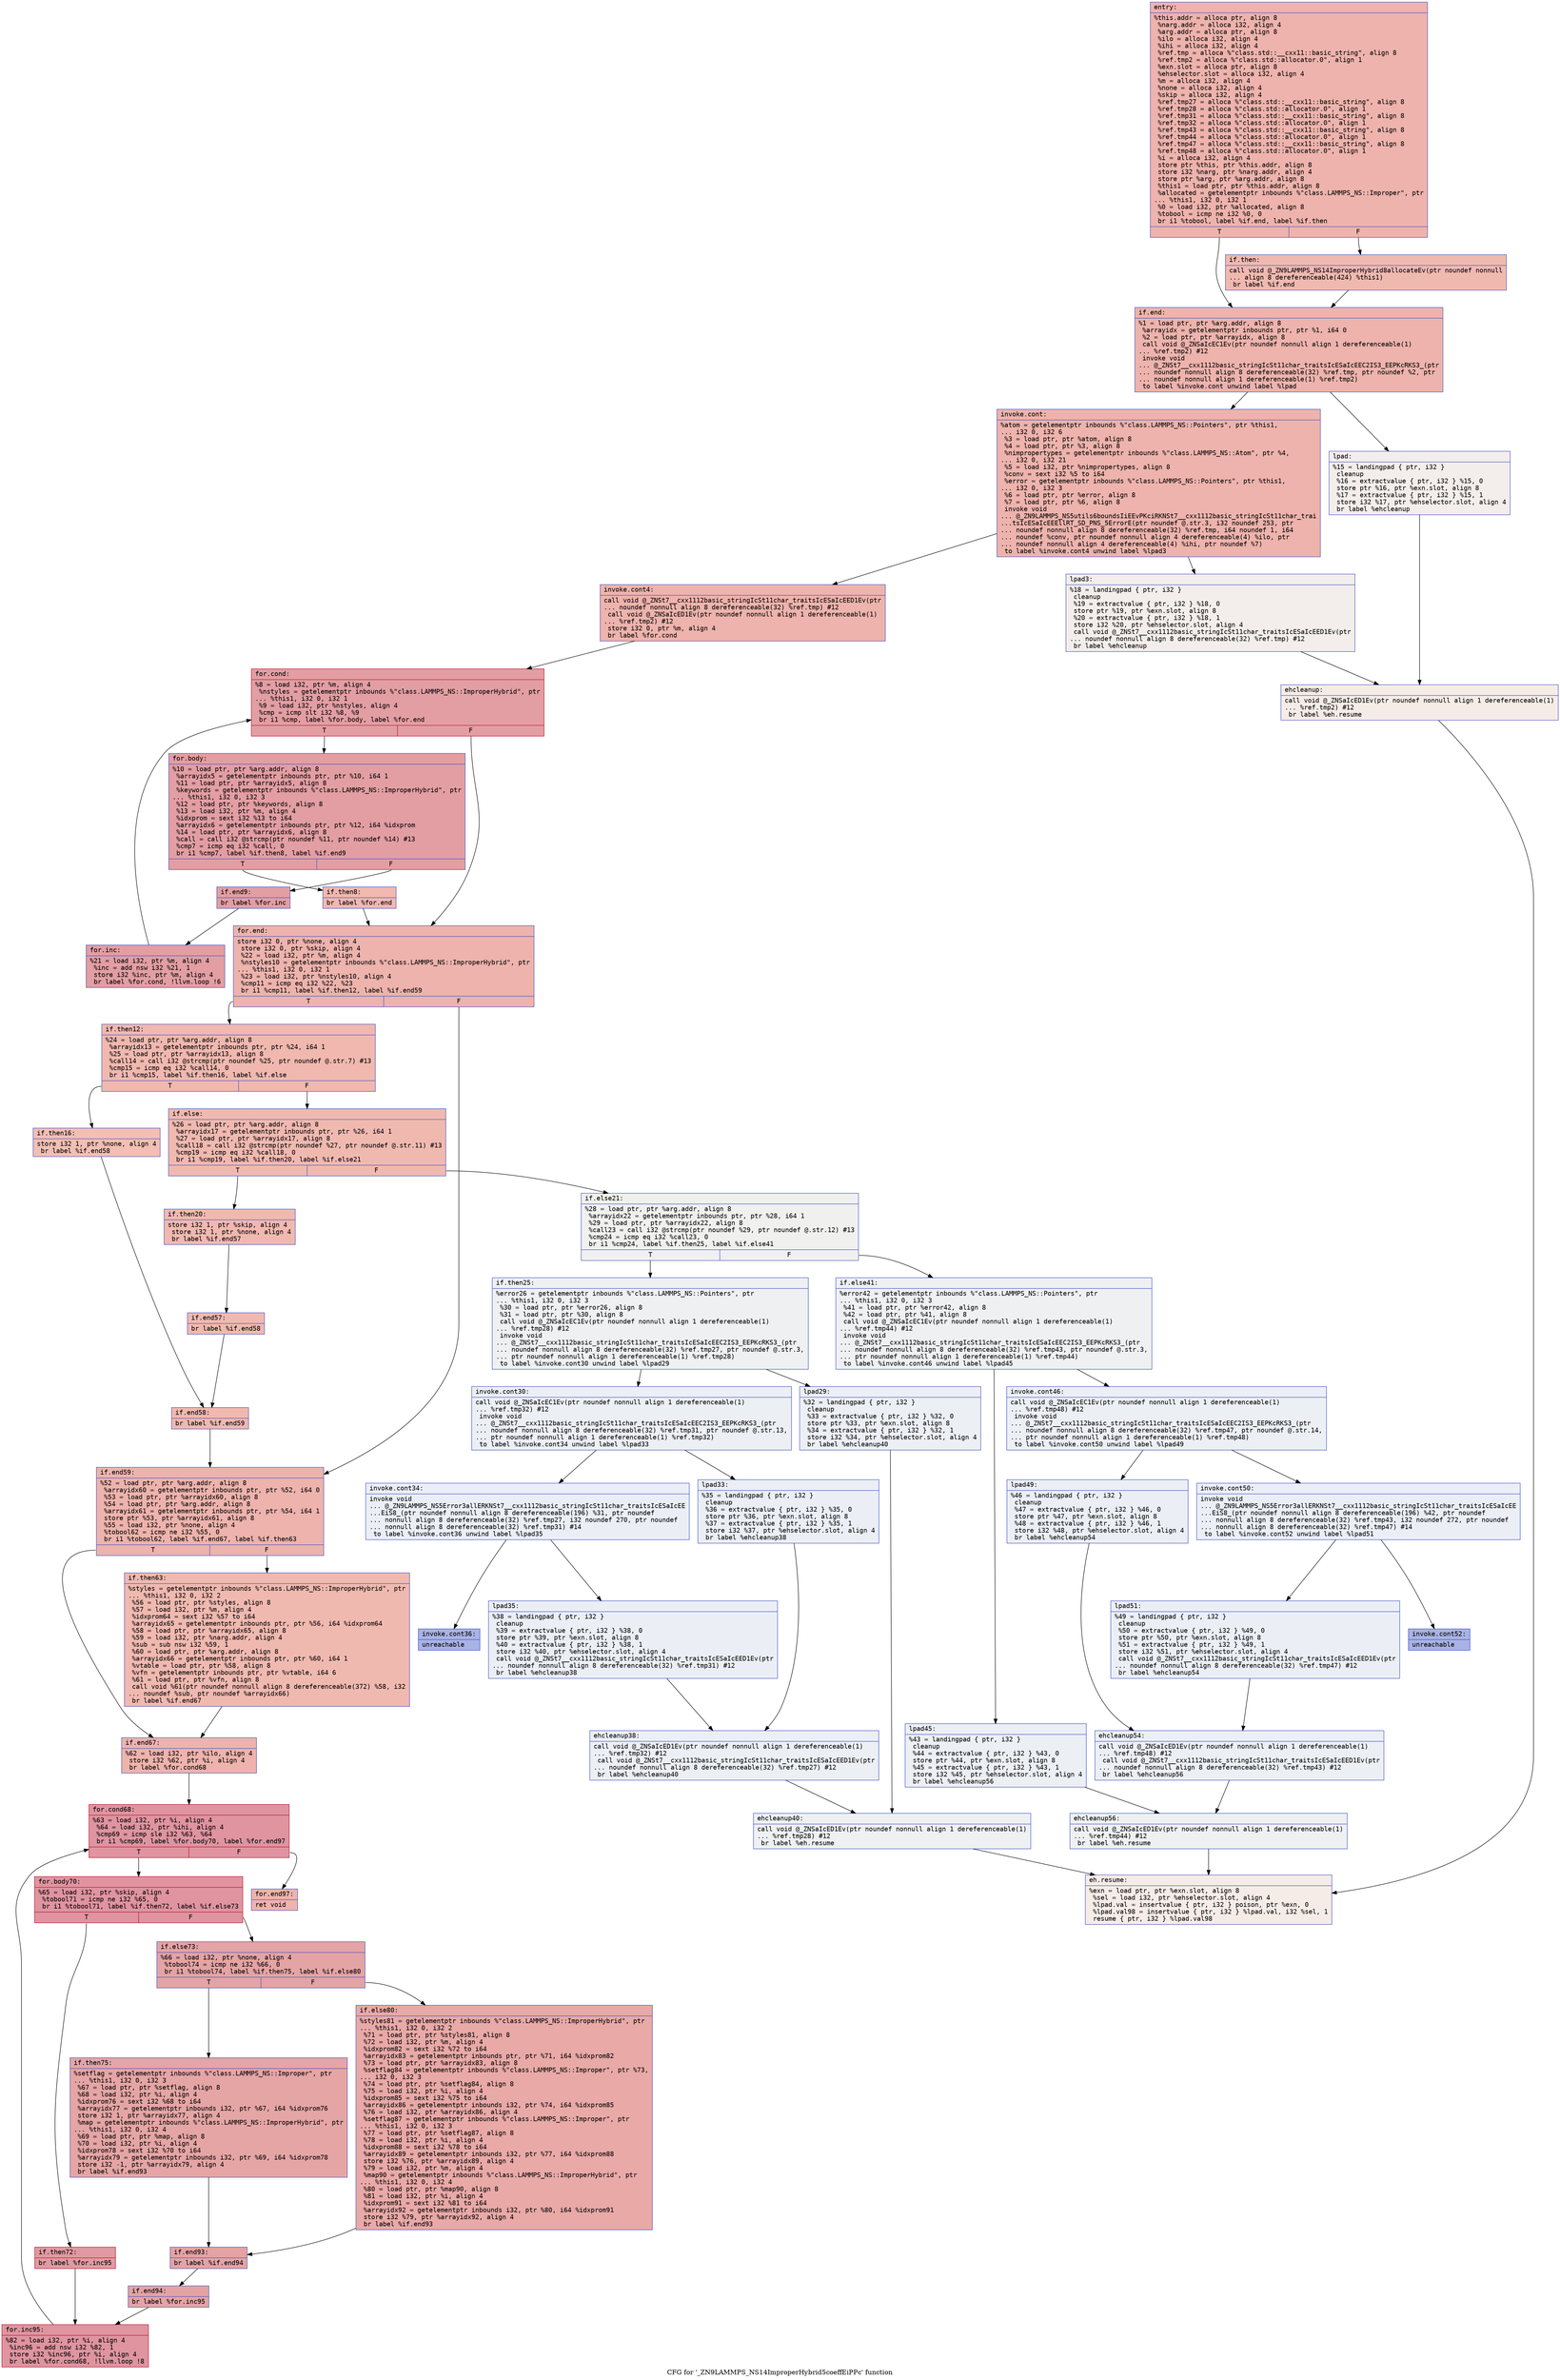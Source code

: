digraph "CFG for '_ZN9LAMMPS_NS14ImproperHybrid5coeffEiPPc' function" {
	label="CFG for '_ZN9LAMMPS_NS14ImproperHybrid5coeffEiPPc' function";

	Node0x558339189a40 [shape=record,color="#3d50c3ff", style=filled, fillcolor="#d6524470" fontname="Courier",label="{entry:\l|  %this.addr = alloca ptr, align 8\l  %narg.addr = alloca i32, align 4\l  %arg.addr = alloca ptr, align 8\l  %ilo = alloca i32, align 4\l  %ihi = alloca i32, align 4\l  %ref.tmp = alloca %\"class.std::__cxx11::basic_string\", align 8\l  %ref.tmp2 = alloca %\"class.std::allocator.0\", align 1\l  %exn.slot = alloca ptr, align 8\l  %ehselector.slot = alloca i32, align 4\l  %m = alloca i32, align 4\l  %none = alloca i32, align 4\l  %skip = alloca i32, align 4\l  %ref.tmp27 = alloca %\"class.std::__cxx11::basic_string\", align 8\l  %ref.tmp28 = alloca %\"class.std::allocator.0\", align 1\l  %ref.tmp31 = alloca %\"class.std::__cxx11::basic_string\", align 8\l  %ref.tmp32 = alloca %\"class.std::allocator.0\", align 1\l  %ref.tmp43 = alloca %\"class.std::__cxx11::basic_string\", align 8\l  %ref.tmp44 = alloca %\"class.std::allocator.0\", align 1\l  %ref.tmp47 = alloca %\"class.std::__cxx11::basic_string\", align 8\l  %ref.tmp48 = alloca %\"class.std::allocator.0\", align 1\l  %i = alloca i32, align 4\l  store ptr %this, ptr %this.addr, align 8\l  store i32 %narg, ptr %narg.addr, align 4\l  store ptr %arg, ptr %arg.addr, align 8\l  %this1 = load ptr, ptr %this.addr, align 8\l  %allocated = getelementptr inbounds %\"class.LAMMPS_NS::Improper\", ptr\l... %this1, i32 0, i32 1\l  %0 = load i32, ptr %allocated, align 8\l  %tobool = icmp ne i32 %0, 0\l  br i1 %tobool, label %if.end, label %if.then\l|{<s0>T|<s1>F}}"];
	Node0x558339189a40:s0 -> Node0x55833918ae80[tooltip="entry -> if.end\nProbability 62.50%" ];
	Node0x558339189a40:s1 -> Node0x55833918aef0[tooltip="entry -> if.then\nProbability 37.50%" ];
	Node0x55833918aef0 [shape=record,color="#3d50c3ff", style=filled, fillcolor="#de614d70" fontname="Courier",label="{if.then:\l|  call void @_ZN9LAMMPS_NS14ImproperHybrid8allocateEv(ptr noundef nonnull\l... align 8 dereferenceable(424) %this1)\l  br label %if.end\l}"];
	Node0x55833918aef0 -> Node0x55833918ae80[tooltip="if.then -> if.end\nProbability 100.00%" ];
	Node0x55833918ae80 [shape=record,color="#3d50c3ff", style=filled, fillcolor="#d6524470" fontname="Courier",label="{if.end:\l|  %1 = load ptr, ptr %arg.addr, align 8\l  %arrayidx = getelementptr inbounds ptr, ptr %1, i64 0\l  %2 = load ptr, ptr %arrayidx, align 8\l  call void @_ZNSaIcEC1Ev(ptr noundef nonnull align 1 dereferenceable(1)\l... %ref.tmp2) #12\l  invoke void\l... @_ZNSt7__cxx1112basic_stringIcSt11char_traitsIcESaIcEEC2IS3_EEPKcRKS3_(ptr\l... noundef nonnull align 8 dereferenceable(32) %ref.tmp, ptr noundef %2, ptr\l... noundef nonnull align 1 dereferenceable(1) %ref.tmp2)\l          to label %invoke.cont unwind label %lpad\l}"];
	Node0x55833918ae80 -> Node0x55833918b4c0[tooltip="if.end -> invoke.cont\nProbability 100.00%" ];
	Node0x55833918ae80 -> Node0x55833918b540[tooltip="if.end -> lpad\nProbability 0.00%" ];
	Node0x55833918b4c0 [shape=record,color="#3d50c3ff", style=filled, fillcolor="#d6524470" fontname="Courier",label="{invoke.cont:\l|  %atom = getelementptr inbounds %\"class.LAMMPS_NS::Pointers\", ptr %this1,\l... i32 0, i32 6\l  %3 = load ptr, ptr %atom, align 8\l  %4 = load ptr, ptr %3, align 8\l  %nimpropertypes = getelementptr inbounds %\"class.LAMMPS_NS::Atom\", ptr %4,\l... i32 0, i32 21\l  %5 = load i32, ptr %nimpropertypes, align 8\l  %conv = sext i32 %5 to i64\l  %error = getelementptr inbounds %\"class.LAMMPS_NS::Pointers\", ptr %this1,\l... i32 0, i32 3\l  %6 = load ptr, ptr %error, align 8\l  %7 = load ptr, ptr %6, align 8\l  invoke void\l... @_ZN9LAMMPS_NS5utils6boundsIiEEvPKciRKNSt7__cxx1112basic_stringIcSt11char_trai\l...tsIcESaIcEEEllRT_SD_PNS_5ErrorE(ptr noundef @.str.3, i32 noundef 253, ptr\l... noundef nonnull align 8 dereferenceable(32) %ref.tmp, i64 noundef 1, i64\l... noundef %conv, ptr noundef nonnull align 4 dereferenceable(4) %ilo, ptr\l... noundef nonnull align 4 dereferenceable(4) %ihi, ptr noundef %7)\l          to label %invoke.cont4 unwind label %lpad3\l}"];
	Node0x55833918b4c0 -> Node0x55833918b470[tooltip="invoke.cont -> invoke.cont4\nProbability 100.00%" ];
	Node0x55833918b4c0 -> Node0x55833918bda0[tooltip="invoke.cont -> lpad3\nProbability 0.00%" ];
	Node0x55833918b470 [shape=record,color="#3d50c3ff", style=filled, fillcolor="#d6524470" fontname="Courier",label="{invoke.cont4:\l|  call void @_ZNSt7__cxx1112basic_stringIcSt11char_traitsIcESaIcEED1Ev(ptr\l... noundef nonnull align 8 dereferenceable(32) %ref.tmp) #12\l  call void @_ZNSaIcED1Ev(ptr noundef nonnull align 1 dereferenceable(1)\l... %ref.tmp2) #12\l  store i32 0, ptr %m, align 4\l  br label %for.cond\l}"];
	Node0x55833918b470 -> Node0x55833918c4c0[tooltip="invoke.cont4 -> for.cond\nProbability 100.00%" ];
	Node0x55833918c4c0 [shape=record,color="#b70d28ff", style=filled, fillcolor="#be242e70" fontname="Courier",label="{for.cond:\l|  %8 = load i32, ptr %m, align 4\l  %nstyles = getelementptr inbounds %\"class.LAMMPS_NS::ImproperHybrid\", ptr\l... %this1, i32 0, i32 1\l  %9 = load i32, ptr %nstyles, align 4\l  %cmp = icmp slt i32 %8, %9\l  br i1 %cmp, label %for.body, label %for.end\l|{<s0>T|<s1>F}}"];
	Node0x55833918c4c0:s0 -> Node0x55833918c6e0[tooltip="for.cond -> for.body\nProbability 96.88%" ];
	Node0x55833918c4c0:s1 -> Node0x55833918c760[tooltip="for.cond -> for.end\nProbability 3.12%" ];
	Node0x55833918c6e0 [shape=record,color="#3d50c3ff", style=filled, fillcolor="#be242e70" fontname="Courier",label="{for.body:\l|  %10 = load ptr, ptr %arg.addr, align 8\l  %arrayidx5 = getelementptr inbounds ptr, ptr %10, i64 1\l  %11 = load ptr, ptr %arrayidx5, align 8\l  %keywords = getelementptr inbounds %\"class.LAMMPS_NS::ImproperHybrid\", ptr\l... %this1, i32 0, i32 3\l  %12 = load ptr, ptr %keywords, align 8\l  %13 = load i32, ptr %m, align 4\l  %idxprom = sext i32 %13 to i64\l  %arrayidx6 = getelementptr inbounds ptr, ptr %12, i64 %idxprom\l  %14 = load ptr, ptr %arrayidx6, align 8\l  %call = call i32 @strcmp(ptr noundef %11, ptr noundef %14) #13\l  %cmp7 = icmp eq i32 %call, 0\l  br i1 %cmp7, label %if.then8, label %if.end9\l|{<s0>T|<s1>F}}"];
	Node0x55833918c6e0:s0 -> Node0x55833918aa10[tooltip="for.body -> if.then8\nProbability 3.12%" ];
	Node0x55833918c6e0:s1 -> Node0x55833918aa90[tooltip="for.body -> if.end9\nProbability 96.88%" ];
	Node0x55833918aa10 [shape=record,color="#3d50c3ff", style=filled, fillcolor="#dc5d4a70" fontname="Courier",label="{if.then8:\l|  br label %for.end\l}"];
	Node0x55833918aa10 -> Node0x55833918c760[tooltip="if.then8 -> for.end\nProbability 100.00%" ];
	Node0x55833918b540 [shape=record,color="#3d50c3ff", style=filled, fillcolor="#e5d8d170" fontname="Courier",label="{lpad:\l|  %15 = landingpad \{ ptr, i32 \}\l          cleanup\l  %16 = extractvalue \{ ptr, i32 \} %15, 0\l  store ptr %16, ptr %exn.slot, align 8\l  %17 = extractvalue \{ ptr, i32 \} %15, 1\l  store i32 %17, ptr %ehselector.slot, align 4\l  br label %ehcleanup\l}"];
	Node0x55833918b540 -> Node0x55833918d840[tooltip="lpad -> ehcleanup\nProbability 100.00%" ];
	Node0x55833918bda0 [shape=record,color="#3d50c3ff", style=filled, fillcolor="#e5d8d170" fontname="Courier",label="{lpad3:\l|  %18 = landingpad \{ ptr, i32 \}\l          cleanup\l  %19 = extractvalue \{ ptr, i32 \} %18, 0\l  store ptr %19, ptr %exn.slot, align 8\l  %20 = extractvalue \{ ptr, i32 \} %18, 1\l  store i32 %20, ptr %ehselector.slot, align 4\l  call void @_ZNSt7__cxx1112basic_stringIcSt11char_traitsIcESaIcEED1Ev(ptr\l... noundef nonnull align 8 dereferenceable(32) %ref.tmp) #12\l  br label %ehcleanup\l}"];
	Node0x55833918bda0 -> Node0x55833918d840[tooltip="lpad3 -> ehcleanup\nProbability 100.00%" ];
	Node0x55833918d840 [shape=record,color="#3d50c3ff", style=filled, fillcolor="#ead5c970" fontname="Courier",label="{ehcleanup:\l|  call void @_ZNSaIcED1Ev(ptr noundef nonnull align 1 dereferenceable(1)\l... %ref.tmp2) #12\l  br label %eh.resume\l}"];
	Node0x55833918d840 -> Node0x55833918de60[tooltip="ehcleanup -> eh.resume\nProbability 100.00%" ];
	Node0x55833918aa90 [shape=record,color="#3d50c3ff", style=filled, fillcolor="#be242e70" fontname="Courier",label="{if.end9:\l|  br label %for.inc\l}"];
	Node0x55833918aa90 -> Node0x55833918df20[tooltip="if.end9 -> for.inc\nProbability 100.00%" ];
	Node0x55833918df20 [shape=record,color="#3d50c3ff", style=filled, fillcolor="#be242e70" fontname="Courier",label="{for.inc:\l|  %21 = load i32, ptr %m, align 4\l  %inc = add nsw i32 %21, 1\l  store i32 %inc, ptr %m, align 4\l  br label %for.cond, !llvm.loop !6\l}"];
	Node0x55833918df20 -> Node0x55833918c4c0[tooltip="for.inc -> for.cond\nProbability 100.00%" ];
	Node0x55833918c760 [shape=record,color="#3d50c3ff", style=filled, fillcolor="#d6524470" fontname="Courier",label="{for.end:\l|  store i32 0, ptr %none, align 4\l  store i32 0, ptr %skip, align 4\l  %22 = load i32, ptr %m, align 4\l  %nstyles10 = getelementptr inbounds %\"class.LAMMPS_NS::ImproperHybrid\", ptr\l... %this1, i32 0, i32 1\l  %23 = load i32, ptr %nstyles10, align 4\l  %cmp11 = icmp eq i32 %22, %23\l  br i1 %cmp11, label %if.then12, label %if.end59\l|{<s0>T|<s1>F}}"];
	Node0x55833918c760:s0 -> Node0x55833918e690[tooltip="for.end -> if.then12\nProbability 50.00%" ];
	Node0x55833918c760:s1 -> Node0x55833918e710[tooltip="for.end -> if.end59\nProbability 50.00%" ];
	Node0x55833918e690 [shape=record,color="#3d50c3ff", style=filled, fillcolor="#dc5d4a70" fontname="Courier",label="{if.then12:\l|  %24 = load ptr, ptr %arg.addr, align 8\l  %arrayidx13 = getelementptr inbounds ptr, ptr %24, i64 1\l  %25 = load ptr, ptr %arrayidx13, align 8\l  %call14 = call i32 @strcmp(ptr noundef %25, ptr noundef @.str.7) #13\l  %cmp15 = icmp eq i32 %call14, 0\l  br i1 %cmp15, label %if.then16, label %if.else\l|{<s0>T|<s1>F}}"];
	Node0x55833918e690:s0 -> Node0x55833918ec10[tooltip="if.then12 -> if.then16\nProbability 37.50%" ];
	Node0x55833918e690:s1 -> Node0x55833918ec90[tooltip="if.then12 -> if.else\nProbability 62.50%" ];
	Node0x55833918ec10 [shape=record,color="#3d50c3ff", style=filled, fillcolor="#e36c5570" fontname="Courier",label="{if.then16:\l|  store i32 1, ptr %none, align 4\l  br label %if.end58\l}"];
	Node0x55833918ec10 -> Node0x55833918eeb0[tooltip="if.then16 -> if.end58\nProbability 100.00%" ];
	Node0x55833918ec90 [shape=record,color="#3d50c3ff", style=filled, fillcolor="#de614d70" fontname="Courier",label="{if.else:\l|  %26 = load ptr, ptr %arg.addr, align 8\l  %arrayidx17 = getelementptr inbounds ptr, ptr %26, i64 1\l  %27 = load ptr, ptr %arrayidx17, align 8\l  %call18 = call i32 @strcmp(ptr noundef %27, ptr noundef @.str.11) #13\l  %cmp19 = icmp eq i32 %call18, 0\l  br i1 %cmp19, label %if.then20, label %if.else21\l|{<s0>T|<s1>F}}"];
	Node0x55833918ec90:s0 -> Node0x55833918f370[tooltip="if.else -> if.then20\nProbability 100.00%" ];
	Node0x55833918ec90:s1 -> Node0x55833918f3f0[tooltip="if.else -> if.else21\nProbability 0.00%" ];
	Node0x55833918f370 [shape=record,color="#3d50c3ff", style=filled, fillcolor="#de614d70" fontname="Courier",label="{if.then20:\l|  store i32 1, ptr %skip, align 4\l  store i32 1, ptr %none, align 4\l  br label %if.end57\l}"];
	Node0x55833918f370 -> Node0x55833918f6c0[tooltip="if.then20 -> if.end57\nProbability 100.00%" ];
	Node0x55833918f3f0 [shape=record,color="#3d50c3ff", style=filled, fillcolor="#dedcdb70" fontname="Courier",label="{if.else21:\l|  %28 = load ptr, ptr %arg.addr, align 8\l  %arrayidx22 = getelementptr inbounds ptr, ptr %28, i64 1\l  %29 = load ptr, ptr %arrayidx22, align 8\l  %call23 = call i32 @strcmp(ptr noundef %29, ptr noundef @.str.12) #13\l  %cmp24 = icmp eq i32 %call23, 0\l  br i1 %cmp24, label %if.then25, label %if.else41\l|{<s0>T|<s1>F}}"];
	Node0x55833918f3f0:s0 -> Node0x55833918fb80[tooltip="if.else21 -> if.then25\nProbability 50.00%" ];
	Node0x55833918f3f0:s1 -> Node0x55833918fc00[tooltip="if.else21 -> if.else41\nProbability 50.00%" ];
	Node0x55833918fb80 [shape=record,color="#3d50c3ff", style=filled, fillcolor="#d9dce170" fontname="Courier",label="{if.then25:\l|  %error26 = getelementptr inbounds %\"class.LAMMPS_NS::Pointers\", ptr\l... %this1, i32 0, i32 3\l  %30 = load ptr, ptr %error26, align 8\l  %31 = load ptr, ptr %30, align 8\l  call void @_ZNSaIcEC1Ev(ptr noundef nonnull align 1 dereferenceable(1)\l... %ref.tmp28) #12\l  invoke void\l... @_ZNSt7__cxx1112basic_stringIcSt11char_traitsIcESaIcEEC2IS3_EEPKcRKS3_(ptr\l... noundef nonnull align 8 dereferenceable(32) %ref.tmp27, ptr noundef @.str.3,\l... ptr noundef nonnull align 1 dereferenceable(1) %ref.tmp28)\l          to label %invoke.cont30 unwind label %lpad29\l}"];
	Node0x55833918fb80 -> Node0x5583391900f0[tooltip="if.then25 -> invoke.cont30\nProbability 50.00%" ];
	Node0x55833918fb80 -> Node0x558339190170[tooltip="if.then25 -> lpad29\nProbability 50.00%" ];
	Node0x5583391900f0 [shape=record,color="#3d50c3ff", style=filled, fillcolor="#d4dbe670" fontname="Courier",label="{invoke.cont30:\l|  call void @_ZNSaIcEC1Ev(ptr noundef nonnull align 1 dereferenceable(1)\l... %ref.tmp32) #12\l  invoke void\l... @_ZNSt7__cxx1112basic_stringIcSt11char_traitsIcESaIcEEC2IS3_EEPKcRKS3_(ptr\l... noundef nonnull align 8 dereferenceable(32) %ref.tmp31, ptr noundef @.str.13,\l... ptr noundef nonnull align 1 dereferenceable(1) %ref.tmp32)\l          to label %invoke.cont34 unwind label %lpad33\l}"];
	Node0x5583391900f0 -> Node0x5583391904f0[tooltip="invoke.cont30 -> invoke.cont34\nProbability 50.00%" ];
	Node0x5583391900f0 -> Node0x558339190540[tooltip="invoke.cont30 -> lpad33\nProbability 50.00%" ];
	Node0x5583391904f0 [shape=record,color="#3d50c3ff", style=filled, fillcolor="#d1dae970" fontname="Courier",label="{invoke.cont34:\l|  invoke void\l... @_ZN9LAMMPS_NS5Error3allERKNSt7__cxx1112basic_stringIcSt11char_traitsIcESaIcEE\l...EiS8_(ptr noundef nonnull align 8 dereferenceable(196) %31, ptr noundef\l... nonnull align 8 dereferenceable(32) %ref.tmp27, i32 noundef 270, ptr noundef\l... nonnull align 8 dereferenceable(32) %ref.tmp31) #14\l          to label %invoke.cont36 unwind label %lpad35\l}"];
	Node0x5583391904f0 -> Node0x5583391904a0[tooltip="invoke.cont34 -> invoke.cont36\nProbability 0.00%" ];
	Node0x5583391904f0 -> Node0x558339190860[tooltip="invoke.cont34 -> lpad35\nProbability 100.00%" ];
	Node0x5583391904a0 [shape=record,color="#3d50c3ff", style=filled, fillcolor="#3d50c370" fontname="Courier",label="{invoke.cont36:\l|  unreachable\l}"];
	Node0x558339190170 [shape=record,color="#3d50c3ff", style=filled, fillcolor="#d4dbe670" fontname="Courier",label="{lpad29:\l|  %32 = landingpad \{ ptr, i32 \}\l          cleanup\l  %33 = extractvalue \{ ptr, i32 \} %32, 0\l  store ptr %33, ptr %exn.slot, align 8\l  %34 = extractvalue \{ ptr, i32 \} %32, 1\l  store i32 %34, ptr %ehselector.slot, align 4\l  br label %ehcleanup40\l}"];
	Node0x558339190170 -> Node0x558339190e20[tooltip="lpad29 -> ehcleanup40\nProbability 100.00%" ];
	Node0x558339190540 [shape=record,color="#3d50c3ff", style=filled, fillcolor="#d1dae970" fontname="Courier",label="{lpad33:\l|  %35 = landingpad \{ ptr, i32 \}\l          cleanup\l  %36 = extractvalue \{ ptr, i32 \} %35, 0\l  store ptr %36, ptr %exn.slot, align 8\l  %37 = extractvalue \{ ptr, i32 \} %35, 1\l  store i32 %37, ptr %ehselector.slot, align 4\l  br label %ehcleanup38\l}"];
	Node0x558339190540 -> Node0x558339191170[tooltip="lpad33 -> ehcleanup38\nProbability 100.00%" ];
	Node0x558339190860 [shape=record,color="#3d50c3ff", style=filled, fillcolor="#d1dae970" fontname="Courier",label="{lpad35:\l|  %38 = landingpad \{ ptr, i32 \}\l          cleanup\l  %39 = extractvalue \{ ptr, i32 \} %38, 0\l  store ptr %39, ptr %exn.slot, align 8\l  %40 = extractvalue \{ ptr, i32 \} %38, 1\l  store i32 %40, ptr %ehselector.slot, align 4\l  call void @_ZNSt7__cxx1112basic_stringIcSt11char_traitsIcESaIcEED1Ev(ptr\l... noundef nonnull align 8 dereferenceable(32) %ref.tmp31) #12\l  br label %ehcleanup38\l}"];
	Node0x558339190860 -> Node0x558339191170[tooltip="lpad35 -> ehcleanup38\nProbability 100.00%" ];
	Node0x558339191170 [shape=record,color="#3d50c3ff", style=filled, fillcolor="#d4dbe670" fontname="Courier",label="{ehcleanup38:\l|  call void @_ZNSaIcED1Ev(ptr noundef nonnull align 1 dereferenceable(1)\l... %ref.tmp32) #12\l  call void @_ZNSt7__cxx1112basic_stringIcSt11char_traitsIcESaIcEED1Ev(ptr\l... noundef nonnull align 8 dereferenceable(32) %ref.tmp27) #12\l  br label %ehcleanup40\l}"];
	Node0x558339191170 -> Node0x558339190e20[tooltip="ehcleanup38 -> ehcleanup40\nProbability 100.00%" ];
	Node0x558339190e20 [shape=record,color="#3d50c3ff", style=filled, fillcolor="#d9dce170" fontname="Courier",label="{ehcleanup40:\l|  call void @_ZNSaIcED1Ev(ptr noundef nonnull align 1 dereferenceable(1)\l... %ref.tmp28) #12\l  br label %eh.resume\l}"];
	Node0x558339190e20 -> Node0x55833918de60[tooltip="ehcleanup40 -> eh.resume\nProbability 100.00%" ];
	Node0x55833918fc00 [shape=record,color="#3d50c3ff", style=filled, fillcolor="#d9dce170" fontname="Courier",label="{if.else41:\l|  %error42 = getelementptr inbounds %\"class.LAMMPS_NS::Pointers\", ptr\l... %this1, i32 0, i32 3\l  %41 = load ptr, ptr %error42, align 8\l  %42 = load ptr, ptr %41, align 8\l  call void @_ZNSaIcEC1Ev(ptr noundef nonnull align 1 dereferenceable(1)\l... %ref.tmp44) #12\l  invoke void\l... @_ZNSt7__cxx1112basic_stringIcSt11char_traitsIcESaIcEEC2IS3_EEPKcRKS3_(ptr\l... noundef nonnull align 8 dereferenceable(32) %ref.tmp43, ptr noundef @.str.3,\l... ptr noundef nonnull align 1 dereferenceable(1) %ref.tmp44)\l          to label %invoke.cont46 unwind label %lpad45\l}"];
	Node0x55833918fc00 -> Node0x558339191dd0[tooltip="if.else41 -> invoke.cont46\nProbability 50.00%" ];
	Node0x55833918fc00 -> Node0x558339191e20[tooltip="if.else41 -> lpad45\nProbability 50.00%" ];
	Node0x558339191dd0 [shape=record,color="#3d50c3ff", style=filled, fillcolor="#d4dbe670" fontname="Courier",label="{invoke.cont46:\l|  call void @_ZNSaIcEC1Ev(ptr noundef nonnull align 1 dereferenceable(1)\l... %ref.tmp48) #12\l  invoke void\l... @_ZNSt7__cxx1112basic_stringIcSt11char_traitsIcESaIcEEC2IS3_EEPKcRKS3_(ptr\l... noundef nonnull align 8 dereferenceable(32) %ref.tmp47, ptr noundef @.str.14,\l... ptr noundef nonnull align 1 dereferenceable(1) %ref.tmp48)\l          to label %invoke.cont50 unwind label %lpad49\l}"];
	Node0x558339191dd0 -> Node0x558339192140[tooltip="invoke.cont46 -> invoke.cont50\nProbability 50.00%" ];
	Node0x558339191dd0 -> Node0x558339192190[tooltip="invoke.cont46 -> lpad49\nProbability 50.00%" ];
	Node0x558339192140 [shape=record,color="#3d50c3ff", style=filled, fillcolor="#d1dae970" fontname="Courier",label="{invoke.cont50:\l|  invoke void\l... @_ZN9LAMMPS_NS5Error3allERKNSt7__cxx1112basic_stringIcSt11char_traitsIcESaIcEE\l...EiS8_(ptr noundef nonnull align 8 dereferenceable(196) %42, ptr noundef\l... nonnull align 8 dereferenceable(32) %ref.tmp43, i32 noundef 272, ptr noundef\l... nonnull align 8 dereferenceable(32) %ref.tmp47) #14\l          to label %invoke.cont52 unwind label %lpad51\l}"];
	Node0x558339192140 -> Node0x5583391920f0[tooltip="invoke.cont50 -> invoke.cont52\nProbability 0.00%" ];
	Node0x558339192140 -> Node0x5583391923f0[tooltip="invoke.cont50 -> lpad51\nProbability 100.00%" ];
	Node0x5583391920f0 [shape=record,color="#3d50c3ff", style=filled, fillcolor="#3d50c370" fontname="Courier",label="{invoke.cont52:\l|  unreachable\l}"];
	Node0x558339191e20 [shape=record,color="#3d50c3ff", style=filled, fillcolor="#d4dbe670" fontname="Courier",label="{lpad45:\l|  %43 = landingpad \{ ptr, i32 \}\l          cleanup\l  %44 = extractvalue \{ ptr, i32 \} %43, 0\l  store ptr %44, ptr %exn.slot, align 8\l  %45 = extractvalue \{ ptr, i32 \} %43, 1\l  store i32 %45, ptr %ehselector.slot, align 4\l  br label %ehcleanup56\l}"];
	Node0x558339191e20 -> Node0x5583391929b0[tooltip="lpad45 -> ehcleanup56\nProbability 100.00%" ];
	Node0x558339192190 [shape=record,color="#3d50c3ff", style=filled, fillcolor="#d1dae970" fontname="Courier",label="{lpad49:\l|  %46 = landingpad \{ ptr, i32 \}\l          cleanup\l  %47 = extractvalue \{ ptr, i32 \} %46, 0\l  store ptr %47, ptr %exn.slot, align 8\l  %48 = extractvalue \{ ptr, i32 \} %46, 1\l  store i32 %48, ptr %ehselector.slot, align 4\l  br label %ehcleanup54\l}"];
	Node0x558339192190 -> Node0x558339193510[tooltip="lpad49 -> ehcleanup54\nProbability 100.00%" ];
	Node0x5583391923f0 [shape=record,color="#3d50c3ff", style=filled, fillcolor="#d1dae970" fontname="Courier",label="{lpad51:\l|  %49 = landingpad \{ ptr, i32 \}\l          cleanup\l  %50 = extractvalue \{ ptr, i32 \} %49, 0\l  store ptr %50, ptr %exn.slot, align 8\l  %51 = extractvalue \{ ptr, i32 \} %49, 1\l  store i32 %51, ptr %ehselector.slot, align 4\l  call void @_ZNSt7__cxx1112basic_stringIcSt11char_traitsIcESaIcEED1Ev(ptr\l... noundef nonnull align 8 dereferenceable(32) %ref.tmp47) #12\l  br label %ehcleanup54\l}"];
	Node0x5583391923f0 -> Node0x558339193510[tooltip="lpad51 -> ehcleanup54\nProbability 100.00%" ];
	Node0x558339193510 [shape=record,color="#3d50c3ff", style=filled, fillcolor="#d4dbe670" fontname="Courier",label="{ehcleanup54:\l|  call void @_ZNSaIcED1Ev(ptr noundef nonnull align 1 dereferenceable(1)\l... %ref.tmp48) #12\l  call void @_ZNSt7__cxx1112basic_stringIcSt11char_traitsIcESaIcEED1Ev(ptr\l... noundef nonnull align 8 dereferenceable(32) %ref.tmp43) #12\l  br label %ehcleanup56\l}"];
	Node0x558339193510 -> Node0x5583391929b0[tooltip="ehcleanup54 -> ehcleanup56\nProbability 100.00%" ];
	Node0x5583391929b0 [shape=record,color="#3d50c3ff", style=filled, fillcolor="#d9dce170" fontname="Courier",label="{ehcleanup56:\l|  call void @_ZNSaIcED1Ev(ptr noundef nonnull align 1 dereferenceable(1)\l... %ref.tmp44) #12\l  br label %eh.resume\l}"];
	Node0x5583391929b0 -> Node0x55833918de60[tooltip="ehcleanup56 -> eh.resume\nProbability 100.00%" ];
	Node0x55833918f6c0 [shape=record,color="#3d50c3ff", style=filled, fillcolor="#de614d70" fontname="Courier",label="{if.end57:\l|  br label %if.end58\l}"];
	Node0x55833918f6c0 -> Node0x55833918eeb0[tooltip="if.end57 -> if.end58\nProbability 100.00%" ];
	Node0x55833918eeb0 [shape=record,color="#3d50c3ff", style=filled, fillcolor="#dc5d4a70" fontname="Courier",label="{if.end58:\l|  br label %if.end59\l}"];
	Node0x55833918eeb0 -> Node0x55833918e710[tooltip="if.end58 -> if.end59\nProbability 100.00%" ];
	Node0x55833918e710 [shape=record,color="#3d50c3ff", style=filled, fillcolor="#d6524470" fontname="Courier",label="{if.end59:\l|  %52 = load ptr, ptr %arg.addr, align 8\l  %arrayidx60 = getelementptr inbounds ptr, ptr %52, i64 0\l  %53 = load ptr, ptr %arrayidx60, align 8\l  %54 = load ptr, ptr %arg.addr, align 8\l  %arrayidx61 = getelementptr inbounds ptr, ptr %54, i64 1\l  store ptr %53, ptr %arrayidx61, align 8\l  %55 = load i32, ptr %none, align 4\l  %tobool62 = icmp ne i32 %55, 0\l  br i1 %tobool62, label %if.end67, label %if.then63\l|{<s0>T|<s1>F}}"];
	Node0x55833918e710:s0 -> Node0x55833918d170[tooltip="if.end59 -> if.end67\nProbability 62.50%" ];
	Node0x55833918e710:s1 -> Node0x55833918d1f0[tooltip="if.end59 -> if.then63\nProbability 37.50%" ];
	Node0x55833918d1f0 [shape=record,color="#3d50c3ff", style=filled, fillcolor="#de614d70" fontname="Courier",label="{if.then63:\l|  %styles = getelementptr inbounds %\"class.LAMMPS_NS::ImproperHybrid\", ptr\l... %this1, i32 0, i32 2\l  %56 = load ptr, ptr %styles, align 8\l  %57 = load i32, ptr %m, align 4\l  %idxprom64 = sext i32 %57 to i64\l  %arrayidx65 = getelementptr inbounds ptr, ptr %56, i64 %idxprom64\l  %58 = load ptr, ptr %arrayidx65, align 8\l  %59 = load i32, ptr %narg.addr, align 4\l  %sub = sub nsw i32 %59, 1\l  %60 = load ptr, ptr %arg.addr, align 8\l  %arrayidx66 = getelementptr inbounds ptr, ptr %60, i64 1\l  %vtable = load ptr, ptr %58, align 8\l  %vfn = getelementptr inbounds ptr, ptr %vtable, i64 6\l  %61 = load ptr, ptr %vfn, align 8\l  call void %61(ptr noundef nonnull align 8 dereferenceable(372) %58, i32\l... noundef %sub, ptr noundef %arrayidx66)\l  br label %if.end67\l}"];
	Node0x55833918d1f0 -> Node0x55833918d170[tooltip="if.then63 -> if.end67\nProbability 100.00%" ];
	Node0x55833918d170 [shape=record,color="#3d50c3ff", style=filled, fillcolor="#d6524470" fontname="Courier",label="{if.end67:\l|  %62 = load i32, ptr %ilo, align 4\l  store i32 %62, ptr %i, align 4\l  br label %for.cond68\l}"];
	Node0x55833918d170 -> Node0x5583391955f0[tooltip="if.end67 -> for.cond68\nProbability 100.00%" ];
	Node0x5583391955f0 [shape=record,color="#b70d28ff", style=filled, fillcolor="#b70d2870" fontname="Courier",label="{for.cond68:\l|  %63 = load i32, ptr %i, align 4\l  %64 = load i32, ptr %ihi, align 4\l  %cmp69 = icmp sle i32 %63, %64\l  br i1 %cmp69, label %for.body70, label %for.end97\l|{<s0>T|<s1>F}}"];
	Node0x5583391955f0:s0 -> Node0x558339195840[tooltip="for.cond68 -> for.body70\nProbability 96.88%" ];
	Node0x5583391955f0:s1 -> Node0x5583391958c0[tooltip="for.cond68 -> for.end97\nProbability 3.12%" ];
	Node0x558339195840 [shape=record,color="#b70d28ff", style=filled, fillcolor="#b70d2870" fontname="Courier",label="{for.body70:\l|  %65 = load i32, ptr %skip, align 4\l  %tobool71 = icmp ne i32 %65, 0\l  br i1 %tobool71, label %if.then72, label %if.else73\l|{<s0>T|<s1>F}}"];
	Node0x558339195840:s0 -> Node0x558339195b30[tooltip="for.body70 -> if.then72\nProbability 62.50%" ];
	Node0x558339195840:s1 -> Node0x558339195bb0[tooltip="for.body70 -> if.else73\nProbability 37.50%" ];
	Node0x558339195b30 [shape=record,color="#b70d28ff", style=filled, fillcolor="#bb1b2c70" fontname="Courier",label="{if.then72:\l|  br label %for.inc95\l}"];
	Node0x558339195b30 -> Node0x558339195ce0[tooltip="if.then72 -> for.inc95\nProbability 100.00%" ];
	Node0x558339195bb0 [shape=record,color="#3d50c3ff", style=filled, fillcolor="#c32e3170" fontname="Courier",label="{if.else73:\l|  %66 = load i32, ptr %none, align 4\l  %tobool74 = icmp ne i32 %66, 0\l  br i1 %tobool74, label %if.then75, label %if.else80\l|{<s0>T|<s1>F}}"];
	Node0x558339195bb0:s0 -> Node0x558339195f10[tooltip="if.else73 -> if.then75\nProbability 62.50%" ];
	Node0x558339195bb0:s1 -> Node0x558339195f90[tooltip="if.else73 -> if.else80\nProbability 37.50%" ];
	Node0x558339195f10 [shape=record,color="#3d50c3ff", style=filled, fillcolor="#c5333470" fontname="Courier",label="{if.then75:\l|  %setflag = getelementptr inbounds %\"class.LAMMPS_NS::Improper\", ptr\l... %this1, i32 0, i32 3\l  %67 = load ptr, ptr %setflag, align 8\l  %68 = load i32, ptr %i, align 4\l  %idxprom76 = sext i32 %68 to i64\l  %arrayidx77 = getelementptr inbounds i32, ptr %67, i64 %idxprom76\l  store i32 1, ptr %arrayidx77, align 4\l  %map = getelementptr inbounds %\"class.LAMMPS_NS::ImproperHybrid\", ptr\l... %this1, i32 0, i32 4\l  %69 = load ptr, ptr %map, align 8\l  %70 = load i32, ptr %i, align 4\l  %idxprom78 = sext i32 %70 to i64\l  %arrayidx79 = getelementptr inbounds i32, ptr %69, i64 %idxprom78\l  store i32 -1, ptr %arrayidx79, align 4\l  br label %if.end93\l}"];
	Node0x558339195f10 -> Node0x5583391968b0[tooltip="if.then75 -> if.end93\nProbability 100.00%" ];
	Node0x558339195f90 [shape=record,color="#3d50c3ff", style=filled, fillcolor="#ca3b3770" fontname="Courier",label="{if.else80:\l|  %styles81 = getelementptr inbounds %\"class.LAMMPS_NS::ImproperHybrid\", ptr\l... %this1, i32 0, i32 2\l  %71 = load ptr, ptr %styles81, align 8\l  %72 = load i32, ptr %m, align 4\l  %idxprom82 = sext i32 %72 to i64\l  %arrayidx83 = getelementptr inbounds ptr, ptr %71, i64 %idxprom82\l  %73 = load ptr, ptr %arrayidx83, align 8\l  %setflag84 = getelementptr inbounds %\"class.LAMMPS_NS::Improper\", ptr %73,\l... i32 0, i32 3\l  %74 = load ptr, ptr %setflag84, align 8\l  %75 = load i32, ptr %i, align 4\l  %idxprom85 = sext i32 %75 to i64\l  %arrayidx86 = getelementptr inbounds i32, ptr %74, i64 %idxprom85\l  %76 = load i32, ptr %arrayidx86, align 4\l  %setflag87 = getelementptr inbounds %\"class.LAMMPS_NS::Improper\", ptr\l... %this1, i32 0, i32 3\l  %77 = load ptr, ptr %setflag87, align 8\l  %78 = load i32, ptr %i, align 4\l  %idxprom88 = sext i32 %78 to i64\l  %arrayidx89 = getelementptr inbounds i32, ptr %77, i64 %idxprom88\l  store i32 %76, ptr %arrayidx89, align 4\l  %79 = load i32, ptr %m, align 4\l  %map90 = getelementptr inbounds %\"class.LAMMPS_NS::ImproperHybrid\", ptr\l... %this1, i32 0, i32 4\l  %80 = load ptr, ptr %map90, align 8\l  %81 = load i32, ptr %i, align 4\l  %idxprom91 = sext i32 %81 to i64\l  %arrayidx92 = getelementptr inbounds i32, ptr %80, i64 %idxprom91\l  store i32 %79, ptr %arrayidx92, align 4\l  br label %if.end93\l}"];
	Node0x558339195f90 -> Node0x5583391968b0[tooltip="if.else80 -> if.end93\nProbability 100.00%" ];
	Node0x5583391968b0 [shape=record,color="#3d50c3ff", style=filled, fillcolor="#c32e3170" fontname="Courier",label="{if.end93:\l|  br label %if.end94\l}"];
	Node0x5583391968b0 -> Node0x558339197a40[tooltip="if.end93 -> if.end94\nProbability 100.00%" ];
	Node0x558339197a40 [shape=record,color="#3d50c3ff", style=filled, fillcolor="#c32e3170" fontname="Courier",label="{if.end94:\l|  br label %for.inc95\l}"];
	Node0x558339197a40 -> Node0x558339195ce0[tooltip="if.end94 -> for.inc95\nProbability 100.00%" ];
	Node0x558339195ce0 [shape=record,color="#b70d28ff", style=filled, fillcolor="#b70d2870" fontname="Courier",label="{for.inc95:\l|  %82 = load i32, ptr %i, align 4\l  %inc96 = add nsw i32 %82, 1\l  store i32 %inc96, ptr %i, align 4\l  br label %for.cond68, !llvm.loop !8\l}"];
	Node0x558339195ce0 -> Node0x5583391955f0[tooltip="for.inc95 -> for.cond68\nProbability 100.00%" ];
	Node0x5583391958c0 [shape=record,color="#3d50c3ff", style=filled, fillcolor="#d6524470" fontname="Courier",label="{for.end97:\l|  ret void\l}"];
	Node0x55833918de60 [shape=record,color="#3d50c3ff", style=filled, fillcolor="#ead5c970" fontname="Courier",label="{eh.resume:\l|  %exn = load ptr, ptr %exn.slot, align 8\l  %sel = load i32, ptr %ehselector.slot, align 4\l  %lpad.val = insertvalue \{ ptr, i32 \} poison, ptr %exn, 0\l  %lpad.val98 = insertvalue \{ ptr, i32 \} %lpad.val, i32 %sel, 1\l  resume \{ ptr, i32 \} %lpad.val98\l}"];
}
